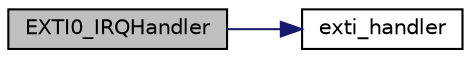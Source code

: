 digraph "EXTI0_IRQHandler"
{
 // INTERACTIVE_SVG=YES
 // LATEX_PDF_SIZE
  bgcolor="transparent";
  edge [fontname="Helvetica",fontsize="10",labelfontname="Helvetica",labelfontsize="10"];
  node [fontname="Helvetica",fontsize="10",shape=record];
  rankdir="LR";
  Node1 [label="EXTI0_IRQHandler",height=0.2,width=0.4,color="black", fillcolor="grey75", style="filled", fontcolor="black",tooltip="This function handles EXTI line0 interrupt."];
  Node1 -> Node2 [color="midnightblue",fontsize="10",style="solid",fontname="Helvetica"];
  Node2 [label="exti_handler",height=0.2,width=0.4,color="black",URL="$f4xx_2exti__handlers_8c.html#ace4802f0dcdcb019f1528b7e018fb5dd",tooltip=" "];
}
